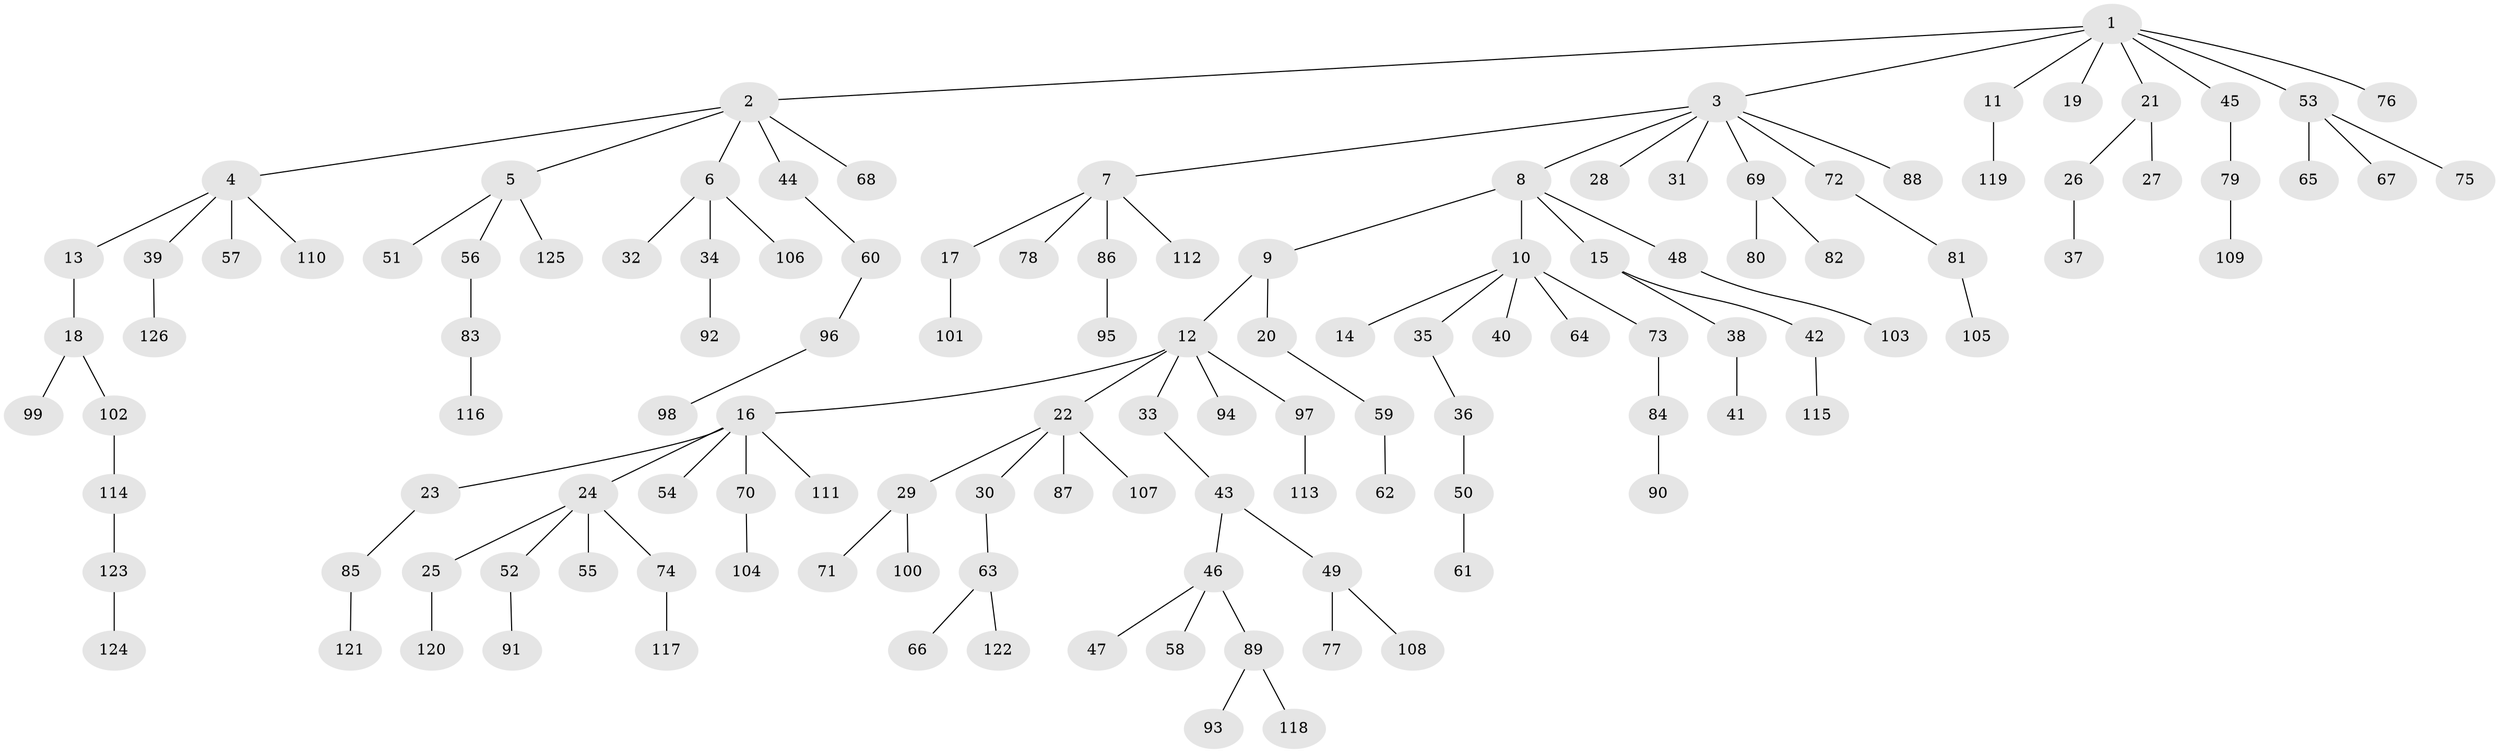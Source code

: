 // Generated by graph-tools (version 1.1) at 2025/15/03/09/25 04:15:27]
// undirected, 126 vertices, 125 edges
graph export_dot {
graph [start="1"]
  node [color=gray90,style=filled];
  1;
  2;
  3;
  4;
  5;
  6;
  7;
  8;
  9;
  10;
  11;
  12;
  13;
  14;
  15;
  16;
  17;
  18;
  19;
  20;
  21;
  22;
  23;
  24;
  25;
  26;
  27;
  28;
  29;
  30;
  31;
  32;
  33;
  34;
  35;
  36;
  37;
  38;
  39;
  40;
  41;
  42;
  43;
  44;
  45;
  46;
  47;
  48;
  49;
  50;
  51;
  52;
  53;
  54;
  55;
  56;
  57;
  58;
  59;
  60;
  61;
  62;
  63;
  64;
  65;
  66;
  67;
  68;
  69;
  70;
  71;
  72;
  73;
  74;
  75;
  76;
  77;
  78;
  79;
  80;
  81;
  82;
  83;
  84;
  85;
  86;
  87;
  88;
  89;
  90;
  91;
  92;
  93;
  94;
  95;
  96;
  97;
  98;
  99;
  100;
  101;
  102;
  103;
  104;
  105;
  106;
  107;
  108;
  109;
  110;
  111;
  112;
  113;
  114;
  115;
  116;
  117;
  118;
  119;
  120;
  121;
  122;
  123;
  124;
  125;
  126;
  1 -- 2;
  1 -- 3;
  1 -- 11;
  1 -- 19;
  1 -- 21;
  1 -- 45;
  1 -- 53;
  1 -- 76;
  2 -- 4;
  2 -- 5;
  2 -- 6;
  2 -- 44;
  2 -- 68;
  3 -- 7;
  3 -- 8;
  3 -- 28;
  3 -- 31;
  3 -- 69;
  3 -- 72;
  3 -- 88;
  4 -- 13;
  4 -- 39;
  4 -- 57;
  4 -- 110;
  5 -- 51;
  5 -- 56;
  5 -- 125;
  6 -- 32;
  6 -- 34;
  6 -- 106;
  7 -- 17;
  7 -- 78;
  7 -- 86;
  7 -- 112;
  8 -- 9;
  8 -- 10;
  8 -- 15;
  8 -- 48;
  9 -- 12;
  9 -- 20;
  10 -- 14;
  10 -- 35;
  10 -- 40;
  10 -- 64;
  10 -- 73;
  11 -- 119;
  12 -- 16;
  12 -- 22;
  12 -- 33;
  12 -- 94;
  12 -- 97;
  13 -- 18;
  15 -- 38;
  15 -- 42;
  16 -- 23;
  16 -- 24;
  16 -- 54;
  16 -- 70;
  16 -- 111;
  17 -- 101;
  18 -- 99;
  18 -- 102;
  20 -- 59;
  21 -- 26;
  21 -- 27;
  22 -- 29;
  22 -- 30;
  22 -- 87;
  22 -- 107;
  23 -- 85;
  24 -- 25;
  24 -- 52;
  24 -- 55;
  24 -- 74;
  25 -- 120;
  26 -- 37;
  29 -- 71;
  29 -- 100;
  30 -- 63;
  33 -- 43;
  34 -- 92;
  35 -- 36;
  36 -- 50;
  38 -- 41;
  39 -- 126;
  42 -- 115;
  43 -- 46;
  43 -- 49;
  44 -- 60;
  45 -- 79;
  46 -- 47;
  46 -- 58;
  46 -- 89;
  48 -- 103;
  49 -- 77;
  49 -- 108;
  50 -- 61;
  52 -- 91;
  53 -- 65;
  53 -- 67;
  53 -- 75;
  56 -- 83;
  59 -- 62;
  60 -- 96;
  63 -- 66;
  63 -- 122;
  69 -- 80;
  69 -- 82;
  70 -- 104;
  72 -- 81;
  73 -- 84;
  74 -- 117;
  79 -- 109;
  81 -- 105;
  83 -- 116;
  84 -- 90;
  85 -- 121;
  86 -- 95;
  89 -- 93;
  89 -- 118;
  96 -- 98;
  97 -- 113;
  102 -- 114;
  114 -- 123;
  123 -- 124;
}
